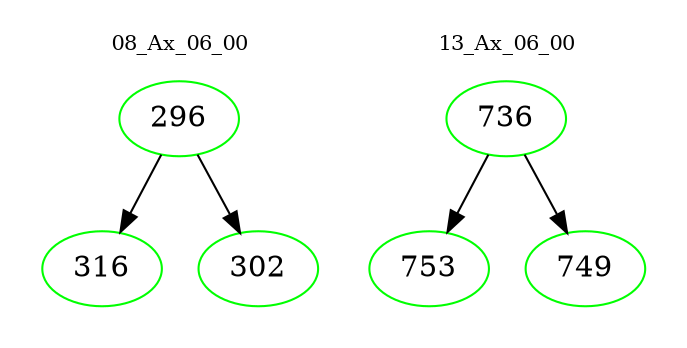 digraph{
subgraph cluster_0 {
color = white
label = "08_Ax_06_00";
fontsize=10;
T0_296 [label="296", color="green"]
T0_296 -> T0_316 [color="black"]
T0_316 [label="316", color="green"]
T0_296 -> T0_302 [color="black"]
T0_302 [label="302", color="green"]
}
subgraph cluster_1 {
color = white
label = "13_Ax_06_00";
fontsize=10;
T1_736 [label="736", color="green"]
T1_736 -> T1_753 [color="black"]
T1_753 [label="753", color="green"]
T1_736 -> T1_749 [color="black"]
T1_749 [label="749", color="green"]
}
}
